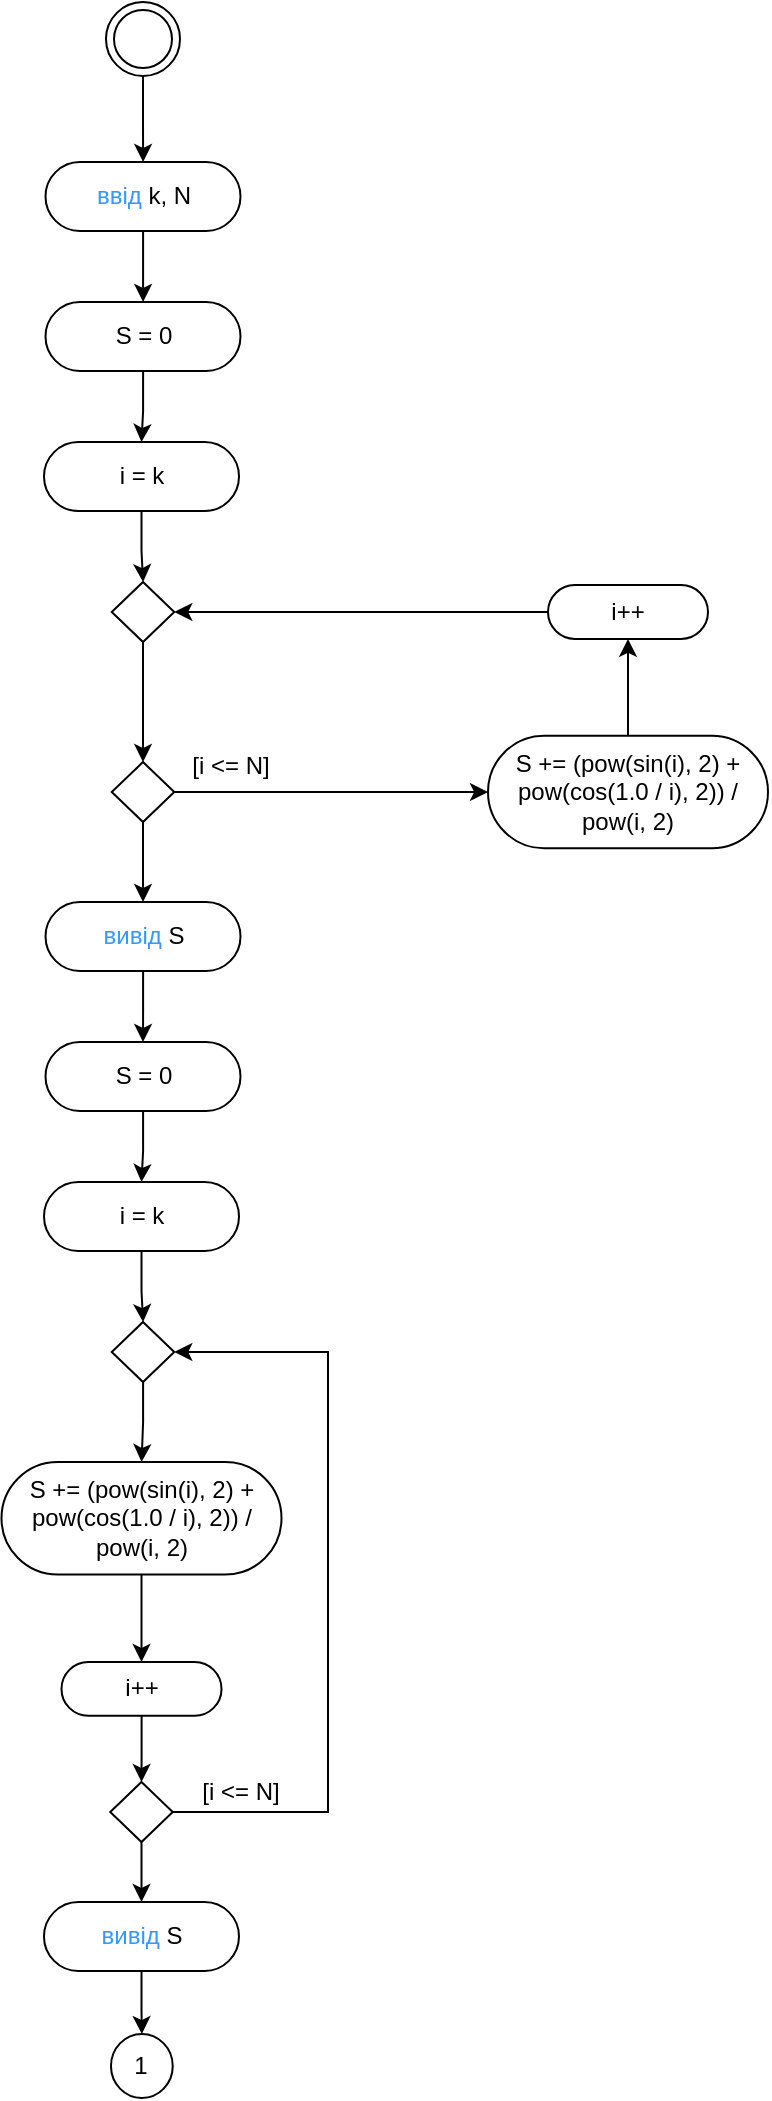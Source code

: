 <mxfile version="24.7.16" pages="2">
  <diagram name="Сторінка-1" id="PRGC68dZmm-mIPjaW7XS">
    <mxGraphModel dx="1615" dy="803" grid="1" gridSize="10" guides="1" tooltips="1" connect="1" arrows="1" fold="1" page="1" pageScale="1" pageWidth="1654" pageHeight="2336" math="0" shadow="0">
      <root>
        <mxCell id="0" />
        <mxCell id="1" parent="0" />
        <mxCell id="UAIuvrHtkqbEcLJx0df5-4" value="" style="edgeStyle=orthogonalEdgeStyle;rounded=0;orthogonalLoop=1;jettySize=auto;html=1;" edge="1" parent="1" source="UAIuvrHtkqbEcLJx0df5-2" target="UAIuvrHtkqbEcLJx0df5-3">
          <mxGeometry relative="1" as="geometry" />
        </mxCell>
        <mxCell id="UAIuvrHtkqbEcLJx0df5-2" value="" style="ellipse;shape=doubleEllipse;html=1;dashed=0;whiteSpace=wrap;aspect=fixed;" vertex="1" parent="1">
          <mxGeometry x="809" y="120" width="37" height="37" as="geometry" />
        </mxCell>
        <mxCell id="UAIuvrHtkqbEcLJx0df5-6" value="" style="edgeStyle=orthogonalEdgeStyle;rounded=0;orthogonalLoop=1;jettySize=auto;html=1;fontFamily=Helvetica;fontSize=12;fontColor=default;" edge="1" parent="1" source="UAIuvrHtkqbEcLJx0df5-3" target="UAIuvrHtkqbEcLJx0df5-5">
          <mxGeometry relative="1" as="geometry" />
        </mxCell>
        <mxCell id="UAIuvrHtkqbEcLJx0df5-3" value="&lt;font color=&quot;#3399ff&quot;&gt;ввід &lt;/font&gt;k, N" style="whiteSpace=wrap;html=1;dashed=0;rounded=1;arcSize=50;" vertex="1" parent="1">
          <mxGeometry x="778.75" y="200" width="97.5" height="34.5" as="geometry" />
        </mxCell>
        <mxCell id="UAIuvrHtkqbEcLJx0df5-8" value="" style="edgeStyle=orthogonalEdgeStyle;rounded=0;orthogonalLoop=1;jettySize=auto;html=1;fontFamily=Helvetica;fontSize=12;fontColor=default;" edge="1" parent="1" source="UAIuvrHtkqbEcLJx0df5-5" target="UAIuvrHtkqbEcLJx0df5-7">
          <mxGeometry relative="1" as="geometry" />
        </mxCell>
        <mxCell id="UAIuvrHtkqbEcLJx0df5-5" value="S = 0" style="whiteSpace=wrap;html=1;dashed=0;rounded=1;arcSize=50;" vertex="1" parent="1">
          <mxGeometry x="778.75" y="270" width="97.5" height="34.5" as="geometry" />
        </mxCell>
        <mxCell id="UAIuvrHtkqbEcLJx0df5-10" value="" style="edgeStyle=orthogonalEdgeStyle;rounded=0;orthogonalLoop=1;jettySize=auto;html=1;fontFamily=Helvetica;fontSize=12;fontColor=default;" edge="1" parent="1" source="UAIuvrHtkqbEcLJx0df5-7" target="UAIuvrHtkqbEcLJx0df5-9">
          <mxGeometry relative="1" as="geometry" />
        </mxCell>
        <mxCell id="UAIuvrHtkqbEcLJx0df5-7" value="i = k" style="whiteSpace=wrap;html=1;dashed=0;rounded=1;arcSize=50;" vertex="1" parent="1">
          <mxGeometry x="778" y="340" width="97.5" height="34.5" as="geometry" />
        </mxCell>
        <mxCell id="UAIuvrHtkqbEcLJx0df5-12" value="" style="edgeStyle=orthogonalEdgeStyle;rounded=0;orthogonalLoop=1;jettySize=auto;html=1;fontFamily=Helvetica;fontSize=12;fontColor=default;" edge="1" parent="1" source="UAIuvrHtkqbEcLJx0df5-9" target="UAIuvrHtkqbEcLJx0df5-11">
          <mxGeometry relative="1" as="geometry" />
        </mxCell>
        <mxCell id="UAIuvrHtkqbEcLJx0df5-9" value="" style="rhombus;whiteSpace=wrap;html=1;dashed=0;rounded=0;arcSize=50;" vertex="1" parent="1">
          <mxGeometry x="811.88" y="410" width="31.25" height="30" as="geometry" />
        </mxCell>
        <mxCell id="UAIuvrHtkqbEcLJx0df5-14" value="" style="edgeStyle=orthogonalEdgeStyle;rounded=0;orthogonalLoop=1;jettySize=auto;html=1;fontFamily=Helvetica;fontSize=12;fontColor=default;" edge="1" parent="1" source="UAIuvrHtkqbEcLJx0df5-11" target="UAIuvrHtkqbEcLJx0df5-13">
          <mxGeometry relative="1" as="geometry" />
        </mxCell>
        <mxCell id="UAIuvrHtkqbEcLJx0df5-20" value="" style="edgeStyle=orthogonalEdgeStyle;rounded=0;orthogonalLoop=1;jettySize=auto;html=1;fontFamily=Helvetica;fontSize=12;fontColor=default;" edge="1" parent="1" source="UAIuvrHtkqbEcLJx0df5-11" target="UAIuvrHtkqbEcLJx0df5-19">
          <mxGeometry relative="1" as="geometry" />
        </mxCell>
        <mxCell id="UAIuvrHtkqbEcLJx0df5-11" value="" style="rhombus;whiteSpace=wrap;html=1;dashed=0;rounded=0;arcSize=50;" vertex="1" parent="1">
          <mxGeometry x="811.88" y="500" width="31.25" height="30" as="geometry" />
        </mxCell>
        <mxCell id="UAIuvrHtkqbEcLJx0df5-16" value="" style="edgeStyle=orthogonalEdgeStyle;rounded=0;orthogonalLoop=1;jettySize=auto;html=1;fontFamily=Helvetica;fontSize=12;fontColor=default;" edge="1" parent="1" source="UAIuvrHtkqbEcLJx0df5-13" target="UAIuvrHtkqbEcLJx0df5-15">
          <mxGeometry relative="1" as="geometry" />
        </mxCell>
        <mxCell id="UAIuvrHtkqbEcLJx0df5-13" value="S += (pow(sin(i), 2) + pow(cos(1.0 / i), 2)) / pow(i, 2)" style="whiteSpace=wrap;html=1;dashed=0;rounded=1;arcSize=50;" vertex="1" parent="1">
          <mxGeometry x="1000" y="486.88" width="140" height="56.25" as="geometry" />
        </mxCell>
        <mxCell id="UAIuvrHtkqbEcLJx0df5-17" style="edgeStyle=orthogonalEdgeStyle;rounded=0;orthogonalLoop=1;jettySize=auto;html=1;entryX=1;entryY=0.5;entryDx=0;entryDy=0;fontFamily=Helvetica;fontSize=12;fontColor=default;" edge="1" parent="1" source="UAIuvrHtkqbEcLJx0df5-15" target="UAIuvrHtkqbEcLJx0df5-9">
          <mxGeometry relative="1" as="geometry" />
        </mxCell>
        <mxCell id="UAIuvrHtkqbEcLJx0df5-15" value="i++" style="whiteSpace=wrap;html=1;dashed=0;rounded=1;arcSize=50;" vertex="1" parent="1">
          <mxGeometry x="1030" y="411.56" width="80" height="26.88" as="geometry" />
        </mxCell>
        <mxCell id="UAIuvrHtkqbEcLJx0df5-18" value="[i &amp;lt;= N]" style="text;html=1;align=center;verticalAlign=middle;resizable=0;points=[];autosize=1;strokeColor=none;fillColor=none;fontFamily=Helvetica;fontSize=12;fontColor=default;" vertex="1" parent="1">
          <mxGeometry x="841" y="486.88" width="60" height="30" as="geometry" />
        </mxCell>
        <mxCell id="UAIuvrHtkqbEcLJx0df5-36" value="" style="edgeStyle=orthogonalEdgeStyle;rounded=0;orthogonalLoop=1;jettySize=auto;html=1;fontFamily=Helvetica;fontSize=12;fontColor=default;entryX=0.5;entryY=0;entryDx=0;entryDy=0;" edge="1" parent="1" source="UAIuvrHtkqbEcLJx0df5-19" target="UAIuvrHtkqbEcLJx0df5-22">
          <mxGeometry relative="1" as="geometry" />
        </mxCell>
        <mxCell id="UAIuvrHtkqbEcLJx0df5-19" value="&lt;font color=&quot;#3399ff&quot;&gt;вивід &lt;/font&gt;S" style="whiteSpace=wrap;html=1;dashed=0;rounded=1;arcSize=50;" vertex="1" parent="1">
          <mxGeometry x="778.76" y="570" width="97.5" height="34.5" as="geometry" />
        </mxCell>
        <mxCell id="UAIuvrHtkqbEcLJx0df5-21" value="" style="edgeStyle=orthogonalEdgeStyle;rounded=0;orthogonalLoop=1;jettySize=auto;html=1;fontFamily=Helvetica;fontSize=12;fontColor=default;" edge="1" source="UAIuvrHtkqbEcLJx0df5-22" target="UAIuvrHtkqbEcLJx0df5-24" parent="1">
          <mxGeometry relative="1" as="geometry" />
        </mxCell>
        <mxCell id="UAIuvrHtkqbEcLJx0df5-22" value="S = 0" style="whiteSpace=wrap;html=1;dashed=0;rounded=1;arcSize=50;" vertex="1" parent="1">
          <mxGeometry x="778.75" y="640" width="97.5" height="34.5" as="geometry" />
        </mxCell>
        <mxCell id="UAIuvrHtkqbEcLJx0df5-23" value="" style="edgeStyle=orthogonalEdgeStyle;rounded=0;orthogonalLoop=1;jettySize=auto;html=1;fontFamily=Helvetica;fontSize=12;fontColor=default;" edge="1" source="UAIuvrHtkqbEcLJx0df5-24" target="UAIuvrHtkqbEcLJx0df5-26" parent="1">
          <mxGeometry relative="1" as="geometry" />
        </mxCell>
        <mxCell id="UAIuvrHtkqbEcLJx0df5-24" value="i = k" style="whiteSpace=wrap;html=1;dashed=0;rounded=1;arcSize=50;" vertex="1" parent="1">
          <mxGeometry x="778" y="710" width="97.5" height="34.5" as="geometry" />
        </mxCell>
        <mxCell id="UAIuvrHtkqbEcLJx0df5-38" value="" style="edgeStyle=orthogonalEdgeStyle;rounded=0;orthogonalLoop=1;jettySize=auto;html=1;fontFamily=Helvetica;fontSize=12;fontColor=default;" edge="1" parent="1" source="UAIuvrHtkqbEcLJx0df5-26" target="UAIuvrHtkqbEcLJx0df5-37">
          <mxGeometry relative="1" as="geometry" />
        </mxCell>
        <mxCell id="UAIuvrHtkqbEcLJx0df5-26" value="" style="rhombus;whiteSpace=wrap;html=1;dashed=0;rounded=0;arcSize=50;" vertex="1" parent="1">
          <mxGeometry x="811.88" y="780" width="31.25" height="30" as="geometry" />
        </mxCell>
        <mxCell id="UAIuvrHtkqbEcLJx0df5-28" value="" style="edgeStyle=orthogonalEdgeStyle;rounded=0;orthogonalLoop=1;jettySize=auto;html=1;fontFamily=Helvetica;fontSize=12;fontColor=default;" edge="1" source="UAIuvrHtkqbEcLJx0df5-29" target="UAIuvrHtkqbEcLJx0df5-35" parent="1">
          <mxGeometry relative="1" as="geometry" />
        </mxCell>
        <mxCell id="UAIuvrHtkqbEcLJx0df5-42" style="edgeStyle=orthogonalEdgeStyle;rounded=0;orthogonalLoop=1;jettySize=auto;html=1;entryX=1;entryY=0.5;entryDx=0;entryDy=0;fontFamily=Helvetica;fontSize=12;fontColor=default;" edge="1" parent="1" source="UAIuvrHtkqbEcLJx0df5-29" target="UAIuvrHtkqbEcLJx0df5-26">
          <mxGeometry relative="1" as="geometry">
            <Array as="points">
              <mxPoint x="920" y="1025" />
              <mxPoint x="920" y="795" />
            </Array>
          </mxGeometry>
        </mxCell>
        <mxCell id="UAIuvrHtkqbEcLJx0df5-29" value="" style="rhombus;whiteSpace=wrap;html=1;dashed=0;rounded=0;arcSize=50;" vertex="1" parent="1">
          <mxGeometry x="811.12" y="1010" width="31.25" height="30" as="geometry" />
        </mxCell>
        <mxCell id="UAIuvrHtkqbEcLJx0df5-45" value="" style="edgeStyle=orthogonalEdgeStyle;rounded=0;orthogonalLoop=1;jettySize=auto;html=1;fontFamily=Helvetica;fontSize=12;fontColor=default;" edge="1" parent="1" source="UAIuvrHtkqbEcLJx0df5-35" target="UAIuvrHtkqbEcLJx0df5-44">
          <mxGeometry relative="1" as="geometry" />
        </mxCell>
        <mxCell id="UAIuvrHtkqbEcLJx0df5-35" value="&lt;font color=&quot;#3399ff&quot;&gt;вивід &lt;/font&gt;S" style="whiteSpace=wrap;html=1;dashed=0;rounded=1;arcSize=50;" vertex="1" parent="1">
          <mxGeometry x="777.99" y="1070" width="97.5" height="34.5" as="geometry" />
        </mxCell>
        <mxCell id="UAIuvrHtkqbEcLJx0df5-40" value="" style="edgeStyle=orthogonalEdgeStyle;rounded=0;orthogonalLoop=1;jettySize=auto;html=1;fontFamily=Helvetica;fontSize=12;fontColor=default;" edge="1" parent="1" source="UAIuvrHtkqbEcLJx0df5-37" target="UAIuvrHtkqbEcLJx0df5-39">
          <mxGeometry relative="1" as="geometry" />
        </mxCell>
        <mxCell id="UAIuvrHtkqbEcLJx0df5-37" value="S += (pow(sin(i), 2) + pow(cos(1.0 / i), 2)) / pow(i, 2)" style="whiteSpace=wrap;html=1;dashed=0;rounded=1;arcSize=50;" vertex="1" parent="1">
          <mxGeometry x="756.75" y="850" width="140" height="56.25" as="geometry" />
        </mxCell>
        <mxCell id="UAIuvrHtkqbEcLJx0df5-41" value="" style="edgeStyle=orthogonalEdgeStyle;rounded=0;orthogonalLoop=1;jettySize=auto;html=1;fontFamily=Helvetica;fontSize=12;fontColor=default;" edge="1" parent="1" source="UAIuvrHtkqbEcLJx0df5-39" target="UAIuvrHtkqbEcLJx0df5-29">
          <mxGeometry relative="1" as="geometry" />
        </mxCell>
        <mxCell id="UAIuvrHtkqbEcLJx0df5-39" value="i++" style="whiteSpace=wrap;html=1;dashed=0;rounded=1;arcSize=50;" vertex="1" parent="1">
          <mxGeometry x="786.75" y="950" width="80" height="26.88" as="geometry" />
        </mxCell>
        <mxCell id="UAIuvrHtkqbEcLJx0df5-43" value="[i &amp;lt;= N]" style="text;html=1;align=center;verticalAlign=middle;resizable=0;points=[];autosize=1;strokeColor=none;fillColor=none;fontFamily=Helvetica;fontSize=12;fontColor=default;" vertex="1" parent="1">
          <mxGeometry x="846" y="1000" width="60" height="30" as="geometry" />
        </mxCell>
        <mxCell id="UAIuvrHtkqbEcLJx0df5-44" value="1" style="ellipse;whiteSpace=wrap;html=1;dashed=0;rounded=1;arcSize=50;" vertex="1" parent="1">
          <mxGeometry x="811.49" y="1136" width="30.88" height="32" as="geometry" />
        </mxCell>
      </root>
    </mxGraphModel>
  </diagram>
  <diagram id="UU_QZZUOVyOWBOTAPbD3" name="Сторінка-2">
    <mxGraphModel dx="1235" dy="614" grid="1" gridSize="10" guides="1" tooltips="1" connect="1" arrows="1" fold="1" page="1" pageScale="1" pageWidth="1654" pageHeight="2336" math="0" shadow="0">
      <root>
        <mxCell id="0" />
        <mxCell id="1" parent="0" />
        <mxCell id="6cbmy854WV_a_Utis2Cl-1" value="" style="edgeStyle=orthogonalEdgeStyle;rounded=0;orthogonalLoop=1;jettySize=auto;html=1;fontFamily=Helvetica;fontSize=12;fontColor=default;" edge="1" parent="1" source="6cbmy854WV_a_Utis2Cl-2" target="6cbmy854WV_a_Utis2Cl-4">
          <mxGeometry relative="1" as="geometry" />
        </mxCell>
        <mxCell id="6cbmy854WV_a_Utis2Cl-2" value="S = 0" style="whiteSpace=wrap;html=1;dashed=0;rounded=1;arcSize=50;" vertex="1" parent="1">
          <mxGeometry x="550.75" y="50" width="97.5" height="34.5" as="geometry" />
        </mxCell>
        <mxCell id="6cbmy854WV_a_Utis2Cl-3" value="" style="edgeStyle=orthogonalEdgeStyle;rounded=0;orthogonalLoop=1;jettySize=auto;html=1;fontFamily=Helvetica;fontSize=12;fontColor=default;" edge="1" parent="1" source="6cbmy854WV_a_Utis2Cl-4" target="6cbmy854WV_a_Utis2Cl-6">
          <mxGeometry relative="1" as="geometry" />
        </mxCell>
        <mxCell id="6cbmy854WV_a_Utis2Cl-4" value="i = k" style="whiteSpace=wrap;html=1;dashed=0;rounded=1;arcSize=50;" vertex="1" parent="1">
          <mxGeometry x="550" y="120" width="97.5" height="34.5" as="geometry" />
        </mxCell>
        <mxCell id="6cbmy854WV_a_Utis2Cl-5" value="" style="edgeStyle=orthogonalEdgeStyle;rounded=0;orthogonalLoop=1;jettySize=auto;html=1;fontFamily=Helvetica;fontSize=12;fontColor=default;" edge="1" parent="1" source="6cbmy854WV_a_Utis2Cl-6" target="6cbmy854WV_a_Utis2Cl-9">
          <mxGeometry relative="1" as="geometry" />
        </mxCell>
        <mxCell id="6cbmy854WV_a_Utis2Cl-6" value="" style="rhombus;whiteSpace=wrap;html=1;dashed=0;rounded=0;arcSize=50;" vertex="1" parent="1">
          <mxGeometry x="583.88" y="190" width="31.25" height="30" as="geometry" />
        </mxCell>
        <mxCell id="6cbmy854WV_a_Utis2Cl-7" value="" style="edgeStyle=orthogonalEdgeStyle;rounded=0;orthogonalLoop=1;jettySize=auto;html=1;fontFamily=Helvetica;fontSize=12;fontColor=default;" edge="1" parent="1" source="6cbmy854WV_a_Utis2Cl-9" target="6cbmy854WV_a_Utis2Cl-11">
          <mxGeometry relative="1" as="geometry" />
        </mxCell>
        <mxCell id="6cbmy854WV_a_Utis2Cl-8" value="" style="edgeStyle=orthogonalEdgeStyle;rounded=0;orthogonalLoop=1;jettySize=auto;html=1;fontFamily=Helvetica;fontSize=12;fontColor=default;" edge="1" parent="1" source="6cbmy854WV_a_Utis2Cl-9" target="6cbmy854WV_a_Utis2Cl-16">
          <mxGeometry relative="1" as="geometry" />
        </mxCell>
        <mxCell id="6cbmy854WV_a_Utis2Cl-9" value="" style="rhombus;whiteSpace=wrap;html=1;dashed=0;rounded=0;arcSize=50;" vertex="1" parent="1">
          <mxGeometry x="583.88" y="280" width="31.25" height="30" as="geometry" />
        </mxCell>
        <mxCell id="6cbmy854WV_a_Utis2Cl-10" value="" style="edgeStyle=orthogonalEdgeStyle;rounded=0;orthogonalLoop=1;jettySize=auto;html=1;fontFamily=Helvetica;fontSize=12;fontColor=default;" edge="1" parent="1" source="6cbmy854WV_a_Utis2Cl-11" target="6cbmy854WV_a_Utis2Cl-13">
          <mxGeometry relative="1" as="geometry" />
        </mxCell>
        <mxCell id="6cbmy854WV_a_Utis2Cl-11" value="S += (pow(sin(i), 2) + pow(cos(1.0 / i), 2)) / pow(i, 2)" style="whiteSpace=wrap;html=1;dashed=0;rounded=1;arcSize=50;" vertex="1" parent="1">
          <mxGeometry x="772" y="266.88" width="140" height="56.25" as="geometry" />
        </mxCell>
        <mxCell id="6cbmy854WV_a_Utis2Cl-12" style="edgeStyle=orthogonalEdgeStyle;rounded=0;orthogonalLoop=1;jettySize=auto;html=1;entryX=1;entryY=0.5;entryDx=0;entryDy=0;fontFamily=Helvetica;fontSize=12;fontColor=default;" edge="1" parent="1" source="6cbmy854WV_a_Utis2Cl-13" target="6cbmy854WV_a_Utis2Cl-6">
          <mxGeometry relative="1" as="geometry" />
        </mxCell>
        <mxCell id="6cbmy854WV_a_Utis2Cl-13" value="i++" style="whiteSpace=wrap;html=1;dashed=0;rounded=1;arcSize=50;" vertex="1" parent="1">
          <mxGeometry x="802" y="191.56" width="80" height="26.88" as="geometry" />
        </mxCell>
        <mxCell id="6cbmy854WV_a_Utis2Cl-14" value="[i &amp;lt;= N]" style="text;html=1;align=center;verticalAlign=middle;resizable=0;points=[];autosize=1;strokeColor=none;fillColor=none;fontFamily=Helvetica;fontSize=12;fontColor=default;" vertex="1" parent="1">
          <mxGeometry x="613" y="266.88" width="60" height="30" as="geometry" />
        </mxCell>
        <mxCell id="6cbmy854WV_a_Utis2Cl-15" value="" style="edgeStyle=orthogonalEdgeStyle;rounded=0;orthogonalLoop=1;jettySize=auto;html=1;fontFamily=Helvetica;fontSize=12;fontColor=default;entryX=0.5;entryY=0;entryDx=0;entryDy=0;" edge="1" parent="1" source="6cbmy854WV_a_Utis2Cl-16" target="6cbmy854WV_a_Utis2Cl-18">
          <mxGeometry relative="1" as="geometry" />
        </mxCell>
        <mxCell id="6cbmy854WV_a_Utis2Cl-16" value="&lt;font color=&quot;#3399ff&quot;&gt;вивід &lt;/font&gt;S" style="whiteSpace=wrap;html=1;dashed=0;rounded=1;arcSize=50;" vertex="1" parent="1">
          <mxGeometry x="550.76" y="350" width="97.5" height="34.5" as="geometry" />
        </mxCell>
        <mxCell id="6cbmy854WV_a_Utis2Cl-17" value="" style="edgeStyle=orthogonalEdgeStyle;rounded=0;orthogonalLoop=1;jettySize=auto;html=1;fontFamily=Helvetica;fontSize=12;fontColor=default;" edge="1" parent="1" source="6cbmy854WV_a_Utis2Cl-18" target="6cbmy854WV_a_Utis2Cl-19">
          <mxGeometry relative="1" as="geometry" />
        </mxCell>
        <mxCell id="6cbmy854WV_a_Utis2Cl-18" value="S = 0" style="whiteSpace=wrap;html=1;dashed=0;rounded=1;arcSize=50;" vertex="1" parent="1">
          <mxGeometry x="550.75" y="420" width="97.5" height="34.5" as="geometry" />
        </mxCell>
        <mxCell id="6cbmy854WV_a_Utis2Cl-30" style="edgeStyle=orthogonalEdgeStyle;rounded=0;orthogonalLoop=1;jettySize=auto;html=1;entryX=0.5;entryY=0;entryDx=0;entryDy=0;fontFamily=Helvetica;fontSize=12;fontColor=default;" edge="1" parent="1" source="6cbmy854WV_a_Utis2Cl-19" target="6cbmy854WV_a_Utis2Cl-21">
          <mxGeometry relative="1" as="geometry" />
        </mxCell>
        <mxCell id="6cbmy854WV_a_Utis2Cl-19" value="i = N" style="whiteSpace=wrap;html=1;dashed=0;rounded=1;arcSize=50;" vertex="1" parent="1">
          <mxGeometry x="550" y="490" width="97.5" height="34.5" as="geometry" />
        </mxCell>
        <mxCell id="6cbmy854WV_a_Utis2Cl-20" value="" style="edgeStyle=orthogonalEdgeStyle;rounded=0;orthogonalLoop=1;jettySize=auto;html=1;fontFamily=Helvetica;fontSize=12;fontColor=default;" edge="1" source="6cbmy854WV_a_Utis2Cl-21" target="6cbmy854WV_a_Utis2Cl-24" parent="1">
          <mxGeometry relative="1" as="geometry" />
        </mxCell>
        <mxCell id="6cbmy854WV_a_Utis2Cl-21" value="" style="rhombus;whiteSpace=wrap;html=1;dashed=0;rounded=0;arcSize=50;" vertex="1" parent="1">
          <mxGeometry x="583.88" y="560" width="31.25" height="30" as="geometry" />
        </mxCell>
        <mxCell id="6cbmy854WV_a_Utis2Cl-22" value="" style="edgeStyle=orthogonalEdgeStyle;rounded=0;orthogonalLoop=1;jettySize=auto;html=1;fontFamily=Helvetica;fontSize=12;fontColor=default;" edge="1" source="6cbmy854WV_a_Utis2Cl-24" target="6cbmy854WV_a_Utis2Cl-26" parent="1">
          <mxGeometry relative="1" as="geometry" />
        </mxCell>
        <mxCell id="6cbmy854WV_a_Utis2Cl-23" value="" style="edgeStyle=orthogonalEdgeStyle;rounded=0;orthogonalLoop=1;jettySize=auto;html=1;fontFamily=Helvetica;fontSize=12;fontColor=default;" edge="1" source="6cbmy854WV_a_Utis2Cl-24" parent="1">
          <mxGeometry relative="1" as="geometry">
            <mxPoint x="600" y="720" as="targetPoint" />
          </mxGeometry>
        </mxCell>
        <mxCell id="6cbmy854WV_a_Utis2Cl-24" value="" style="rhombus;whiteSpace=wrap;html=1;dashed=0;rounded=0;arcSize=50;" vertex="1" parent="1">
          <mxGeometry x="583.88" y="650" width="31.25" height="30" as="geometry" />
        </mxCell>
        <mxCell id="6cbmy854WV_a_Utis2Cl-25" value="" style="edgeStyle=orthogonalEdgeStyle;rounded=0;orthogonalLoop=1;jettySize=auto;html=1;fontFamily=Helvetica;fontSize=12;fontColor=default;" edge="1" source="6cbmy854WV_a_Utis2Cl-26" target="6cbmy854WV_a_Utis2Cl-28" parent="1">
          <mxGeometry relative="1" as="geometry" />
        </mxCell>
        <mxCell id="6cbmy854WV_a_Utis2Cl-26" value="S += (pow(sin(i), 2) + pow(cos(1.0 / i), 2)) / pow(i, 2)" style="whiteSpace=wrap;html=1;dashed=0;rounded=1;arcSize=50;" vertex="1" parent="1">
          <mxGeometry x="772" y="636.88" width="140" height="56.25" as="geometry" />
        </mxCell>
        <mxCell id="6cbmy854WV_a_Utis2Cl-27" style="edgeStyle=orthogonalEdgeStyle;rounded=0;orthogonalLoop=1;jettySize=auto;html=1;entryX=1;entryY=0.5;entryDx=0;entryDy=0;fontFamily=Helvetica;fontSize=12;fontColor=default;" edge="1" source="6cbmy854WV_a_Utis2Cl-28" target="6cbmy854WV_a_Utis2Cl-21" parent="1">
          <mxGeometry relative="1" as="geometry" />
        </mxCell>
        <mxCell id="6cbmy854WV_a_Utis2Cl-28" value="i++" style="whiteSpace=wrap;html=1;dashed=0;rounded=1;arcSize=50;" vertex="1" parent="1">
          <mxGeometry x="802" y="561.56" width="80" height="26.88" as="geometry" />
        </mxCell>
        <mxCell id="6cbmy854WV_a_Utis2Cl-29" value="[i &amp;lt;= N]" style="text;html=1;align=center;verticalAlign=middle;resizable=0;points=[];autosize=1;strokeColor=none;fillColor=none;fontFamily=Helvetica;fontSize=12;fontColor=default;" vertex="1" parent="1">
          <mxGeometry x="613" y="636.88" width="60" height="30" as="geometry" />
        </mxCell>
        <mxCell id="6cbmy854WV_a_Utis2Cl-34" value="" style="edgeStyle=orthogonalEdgeStyle;rounded=0;orthogonalLoop=1;jettySize=auto;html=1;fontFamily=Helvetica;fontSize=12;fontColor=default;" edge="1" parent="1" source="6cbmy854WV_a_Utis2Cl-31" target="6cbmy854WV_a_Utis2Cl-33">
          <mxGeometry relative="1" as="geometry" />
        </mxCell>
        <mxCell id="6cbmy854WV_a_Utis2Cl-31" value="&lt;font color=&quot;#3399ff&quot;&gt;вивід &lt;/font&gt;S" style="whiteSpace=wrap;html=1;dashed=0;rounded=1;arcSize=50;" vertex="1" parent="1">
          <mxGeometry x="550.76" y="720" width="97.5" height="34.5" as="geometry" />
        </mxCell>
        <mxCell id="6cbmy854WV_a_Utis2Cl-33" value="" style="ellipse;html=1;shape=endState;rounded=1;dashed=0;align=center;verticalAlign=middle;arcSize=50;fontFamily=Helvetica;fontSize=12;" vertex="1" parent="1">
          <mxGeometry x="583.75" y="790" width="30" height="30" as="geometry" />
        </mxCell>
      </root>
    </mxGraphModel>
  </diagram>
</mxfile>
